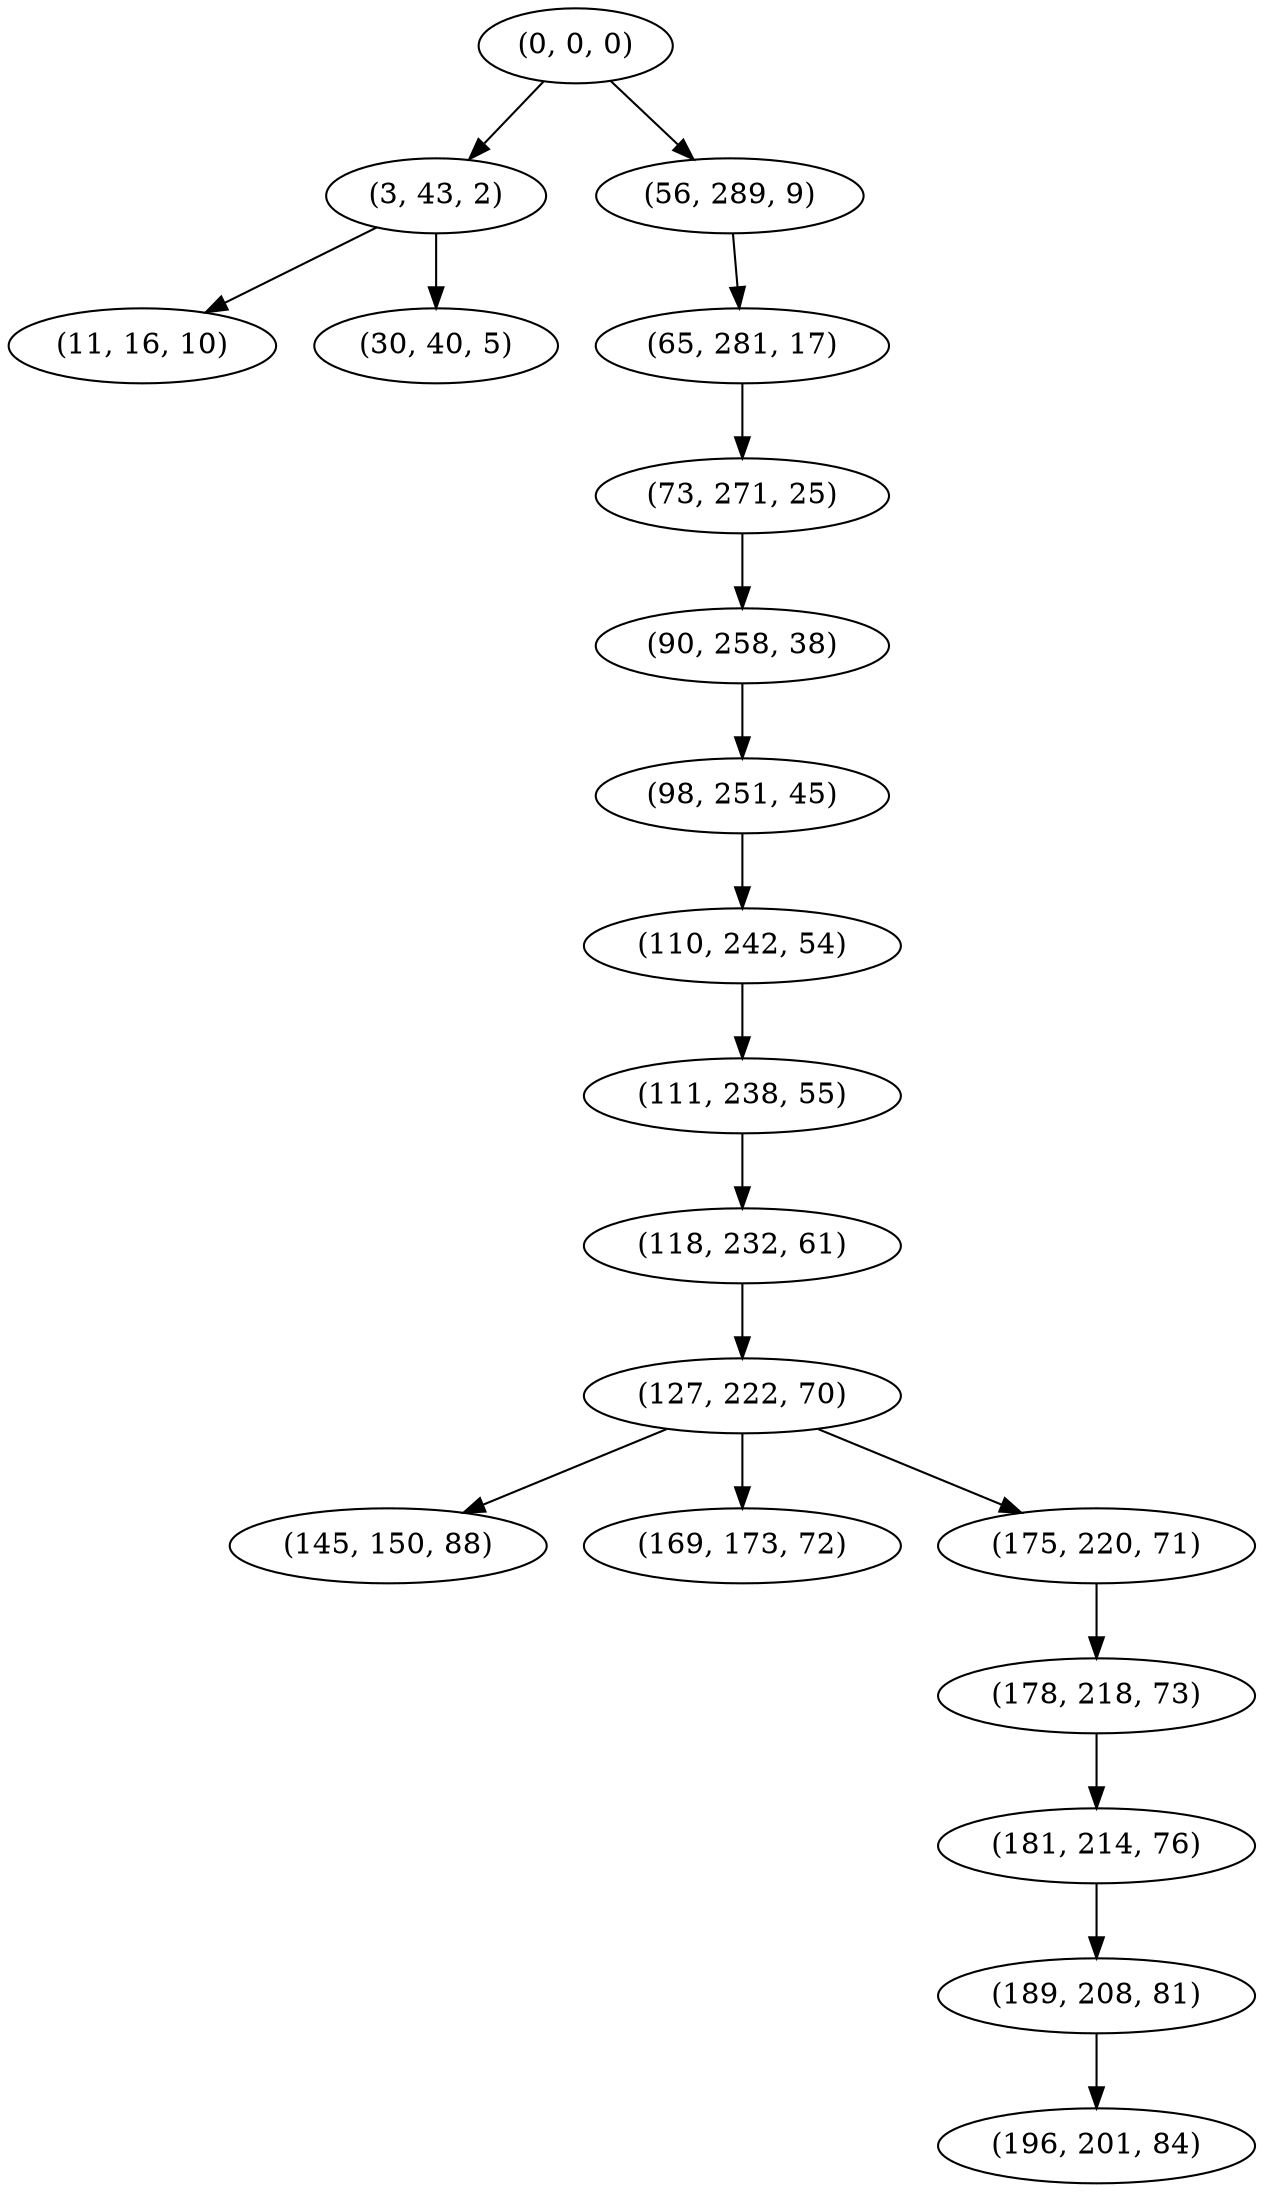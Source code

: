 digraph tree {
    "(0, 0, 0)";
    "(3, 43, 2)";
    "(11, 16, 10)";
    "(30, 40, 5)";
    "(56, 289, 9)";
    "(65, 281, 17)";
    "(73, 271, 25)";
    "(90, 258, 38)";
    "(98, 251, 45)";
    "(110, 242, 54)";
    "(111, 238, 55)";
    "(118, 232, 61)";
    "(127, 222, 70)";
    "(145, 150, 88)";
    "(169, 173, 72)";
    "(175, 220, 71)";
    "(178, 218, 73)";
    "(181, 214, 76)";
    "(189, 208, 81)";
    "(196, 201, 84)";
    "(0, 0, 0)" -> "(3, 43, 2)";
    "(0, 0, 0)" -> "(56, 289, 9)";
    "(3, 43, 2)" -> "(11, 16, 10)";
    "(3, 43, 2)" -> "(30, 40, 5)";
    "(56, 289, 9)" -> "(65, 281, 17)";
    "(65, 281, 17)" -> "(73, 271, 25)";
    "(73, 271, 25)" -> "(90, 258, 38)";
    "(90, 258, 38)" -> "(98, 251, 45)";
    "(98, 251, 45)" -> "(110, 242, 54)";
    "(110, 242, 54)" -> "(111, 238, 55)";
    "(111, 238, 55)" -> "(118, 232, 61)";
    "(118, 232, 61)" -> "(127, 222, 70)";
    "(127, 222, 70)" -> "(145, 150, 88)";
    "(127, 222, 70)" -> "(169, 173, 72)";
    "(127, 222, 70)" -> "(175, 220, 71)";
    "(175, 220, 71)" -> "(178, 218, 73)";
    "(178, 218, 73)" -> "(181, 214, 76)";
    "(181, 214, 76)" -> "(189, 208, 81)";
    "(189, 208, 81)" -> "(196, 201, 84)";
}
